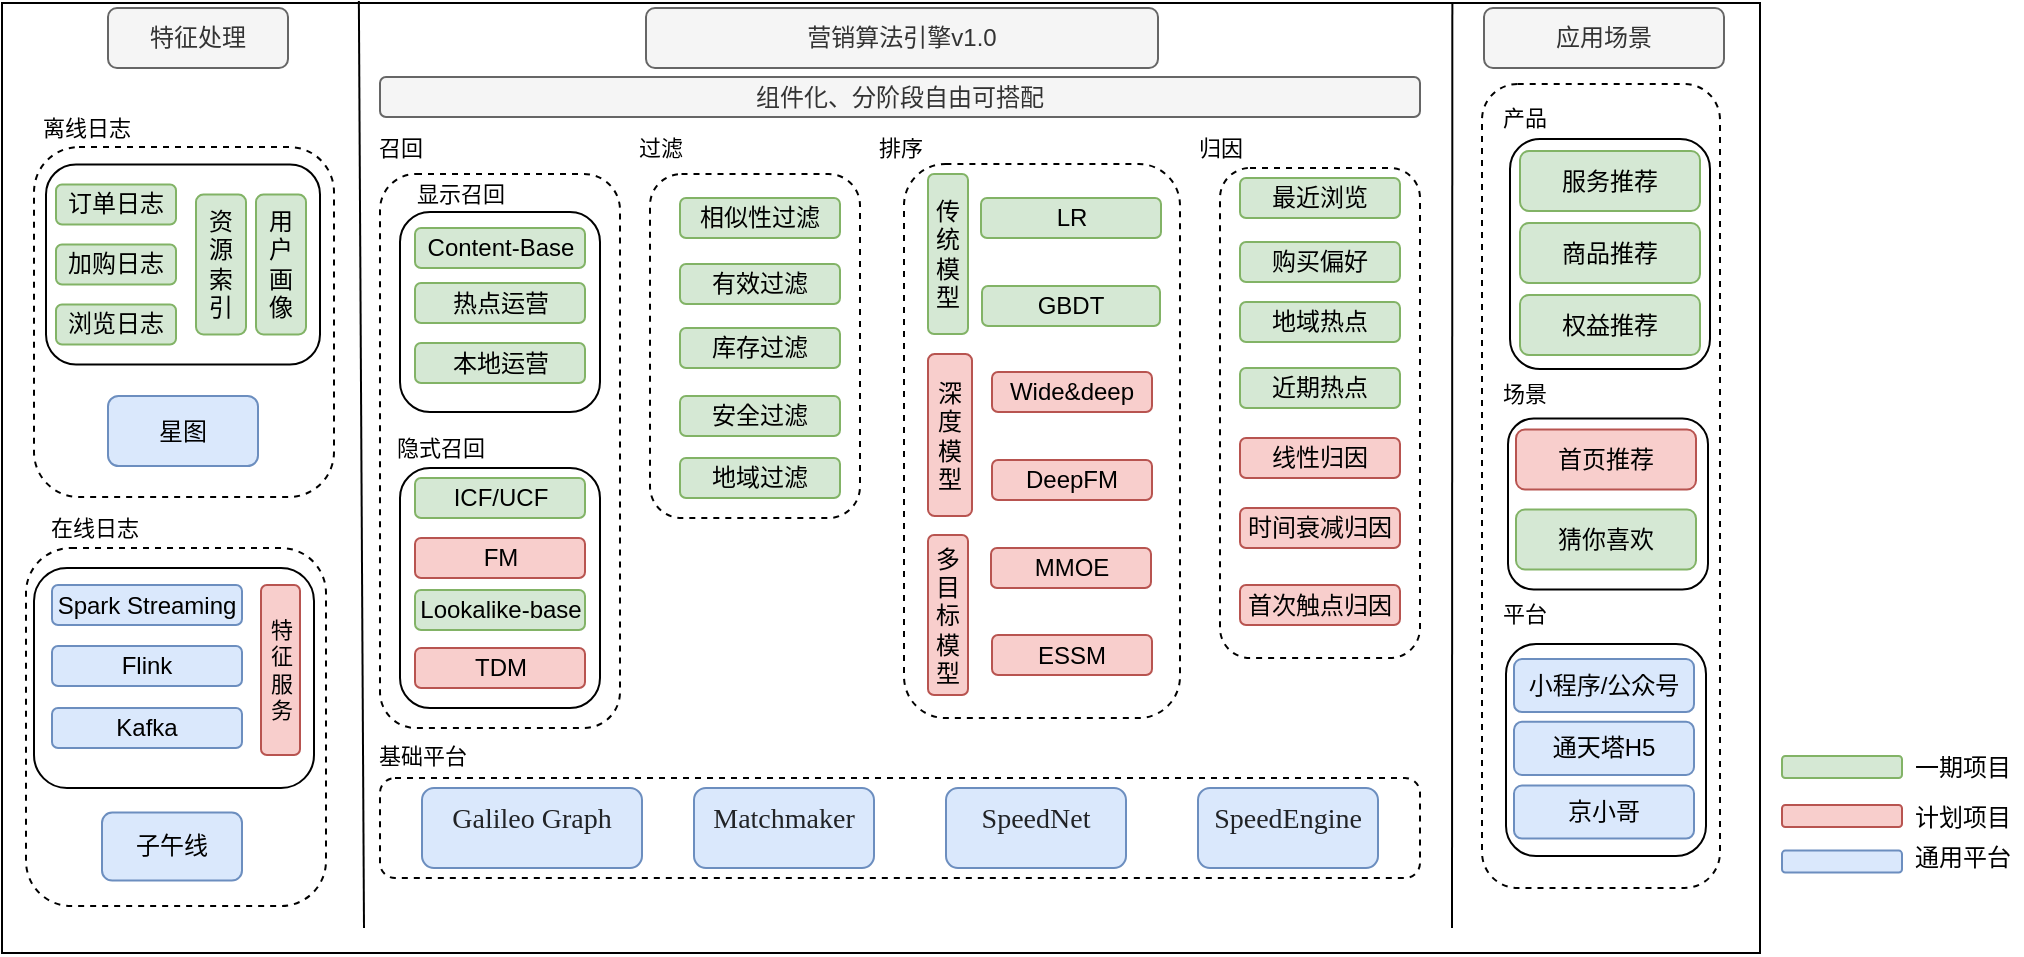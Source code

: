 <mxfile version="18.1.3" type="github">
  <diagram id="r7wa6TopY0feW6AkSZAH" name="Page-1">
    <mxGraphModel dx="914" dy="546" grid="1" gridSize="10" guides="1" tooltips="1" connect="1" arrows="1" fold="1" page="1" pageScale="1" pageWidth="827" pageHeight="1169" math="0" shadow="0">
      <root>
        <mxCell id="0" />
        <mxCell id="1" parent="0" />
        <mxCell id="kjMXzJhlTvLxbaJ0WXyb-154" value="" style="rounded=0;whiteSpace=wrap;html=1;labelBackgroundColor=none;fontSize=12;strokeColor=default;fillColor=none;gradientColor=none;" vertex="1" parent="1">
          <mxGeometry x="10" y="132.5" width="879" height="475" as="geometry" />
        </mxCell>
        <mxCell id="kjMXzJhlTvLxbaJ0WXyb-124" value="" style="rounded=1;whiteSpace=wrap;html=1;dashed=1;fontSize=11;fillColor=none;" vertex="1" parent="1">
          <mxGeometry x="619" y="215" width="100" height="245" as="geometry" />
        </mxCell>
        <mxCell id="kjMXzJhlTvLxbaJ0WXyb-119" value="" style="rounded=1;whiteSpace=wrap;html=1;fontSize=11;fillColor=none;dashed=1;" vertex="1" parent="1">
          <mxGeometry x="461" y="213" width="138" height="277" as="geometry" />
        </mxCell>
        <mxCell id="kjMXzJhlTvLxbaJ0WXyb-150" value="" style="rounded=1;whiteSpace=wrap;html=1;labelBackgroundColor=none;fontSize=12;strokeColor=default;fillColor=none;gradientColor=none;dashed=1;" vertex="1" parent="1">
          <mxGeometry x="22" y="405" width="150" height="179" as="geometry" />
        </mxCell>
        <mxCell id="kjMXzJhlTvLxbaJ0WXyb-106" value="" style="rounded=1;whiteSpace=wrap;html=1;fontSize=11;fillColor=none;" vertex="1" parent="1">
          <mxGeometry x="209" y="365" width="100" height="120" as="geometry" />
        </mxCell>
        <mxCell id="kjMXzJhlTvLxbaJ0WXyb-114" value="" style="rounded=1;whiteSpace=wrap;html=1;dashed=1;fontSize=11;fillColor=none;" vertex="1" parent="1">
          <mxGeometry x="199" y="218" width="120" height="277" as="geometry" />
        </mxCell>
        <mxCell id="kjMXzJhlTvLxbaJ0WXyb-116" value="" style="rounded=1;whiteSpace=wrap;html=1;fontSize=11;fillColor=none;dashed=1;" vertex="1" parent="1">
          <mxGeometry x="334" y="218" width="105" height="172" as="geometry" />
        </mxCell>
        <mxCell id="kjMXzJhlTvLxbaJ0WXyb-152" value="" style="rounded=1;whiteSpace=wrap;html=1;dashed=1;labelBackgroundColor=none;fontSize=12;strokeColor=default;fillColor=none;gradientColor=none;" vertex="1" parent="1">
          <mxGeometry x="750" y="173" width="119" height="402" as="geometry" />
        </mxCell>
        <mxCell id="kjMXzJhlTvLxbaJ0WXyb-136" value="" style="group" vertex="1" connectable="0" parent="1">
          <mxGeometry x="762" y="200.5" width="108" height="115" as="geometry" />
        </mxCell>
        <mxCell id="kjMXzJhlTvLxbaJ0WXyb-125" value="" style="rounded=1;whiteSpace=wrap;html=1;fontSize=11;fillColor=none;" vertex="1" parent="kjMXzJhlTvLxbaJ0WXyb-136">
          <mxGeometry x="2" width="100" height="115" as="geometry" />
        </mxCell>
        <mxCell id="kjMXzJhlTvLxbaJ0WXyb-135" value="" style="group" vertex="1" connectable="0" parent="kjMXzJhlTvLxbaJ0WXyb-136">
          <mxGeometry x="7" y="6" width="90" height="102" as="geometry" />
        </mxCell>
        <mxCell id="kjMXzJhlTvLxbaJ0WXyb-77" value="权益推荐" style="rounded=1;whiteSpace=wrap;html=1;fillColor=#d5e8d4;strokeColor=#82b366;" vertex="1" parent="kjMXzJhlTvLxbaJ0WXyb-135">
          <mxGeometry y="72" width="90" height="30" as="geometry" />
        </mxCell>
        <mxCell id="kjMXzJhlTvLxbaJ0WXyb-134" value="" style="group" vertex="1" connectable="0" parent="kjMXzJhlTvLxbaJ0WXyb-135">
          <mxGeometry width="90" height="66" as="geometry" />
        </mxCell>
        <mxCell id="kjMXzJhlTvLxbaJ0WXyb-76" value="服务推荐" style="rounded=1;whiteSpace=wrap;html=1;fillColor=#d5e8d4;strokeColor=#82b366;" vertex="1" parent="kjMXzJhlTvLxbaJ0WXyb-134">
          <mxGeometry width="90" height="30" as="geometry" />
        </mxCell>
        <mxCell id="kjMXzJhlTvLxbaJ0WXyb-80" value="商品推荐" style="rounded=1;whiteSpace=wrap;html=1;fillColor=#d5e8d4;strokeColor=#82b366;" vertex="1" parent="kjMXzJhlTvLxbaJ0WXyb-134">
          <mxGeometry y="36" width="90" height="30" as="geometry" />
        </mxCell>
        <mxCell id="kjMXzJhlTvLxbaJ0WXyb-126" value="" style="rounded=1;whiteSpace=wrap;html=1;fontSize=11;fillColor=none;container=0;" vertex="1" parent="1">
          <mxGeometry x="763" y="340.25" width="100" height="85.5" as="geometry" />
        </mxCell>
        <mxCell id="kjMXzJhlTvLxbaJ0WXyb-127" value="" style="rounded=1;whiteSpace=wrap;html=1;fontSize=11;fillColor=none;container=0;" vertex="1" parent="1">
          <mxGeometry x="762" y="453" width="100" height="106" as="geometry" />
        </mxCell>
        <mxCell id="kjMXzJhlTvLxbaJ0WXyb-27" value="" style="rounded=1;whiteSpace=wrap;html=1;fillColor=none;dashed=1;" vertex="1" parent="1">
          <mxGeometry x="199" y="520" width="520" height="50" as="geometry" />
        </mxCell>
        <mxCell id="kjMXzJhlTvLxbaJ0WXyb-107" value="" style="rounded=1;whiteSpace=wrap;html=1;fontSize=11;fillColor=none;container=0;" vertex="1" parent="1">
          <mxGeometry x="209" y="237" width="100" height="100" as="geometry" />
        </mxCell>
        <mxCell id="kjMXzJhlTvLxbaJ0WXyb-3" value="" style="endArrow=none;html=1;rounded=0;entryX=0.203;entryY=-0.002;entryDx=0;entryDy=0;entryPerimeter=0;" edge="1" parent="1" target="kjMXzJhlTvLxbaJ0WXyb-154">
          <mxGeometry width="50" height="50" relative="1" as="geometry">
            <mxPoint x="191" y="595" as="sourcePoint" />
            <mxPoint x="189" y="125" as="targetPoint" />
          </mxGeometry>
        </mxCell>
        <mxCell id="kjMXzJhlTvLxbaJ0WXyb-151" value="" style="rounded=1;whiteSpace=wrap;html=1;labelBackgroundColor=none;fontSize=12;strokeColor=default;fillColor=none;gradientColor=none;dashed=1;" vertex="1" parent="1">
          <mxGeometry x="26" y="204.5" width="150" height="175" as="geometry" />
        </mxCell>
        <mxCell id="kjMXzJhlTvLxbaJ0WXyb-1" value="" style="rounded=1;whiteSpace=wrap;html=1;fillColor=none;" vertex="1" parent="1">
          <mxGeometry x="32" y="213.25" width="137" height="100" as="geometry" />
        </mxCell>
        <mxCell id="kjMXzJhlTvLxbaJ0WXyb-2" value="" style="rounded=1;whiteSpace=wrap;html=1;fillColor=none;" vertex="1" parent="1">
          <mxGeometry x="26" y="415" width="140" height="110" as="geometry" />
        </mxCell>
        <mxCell id="kjMXzJhlTvLxbaJ0WXyb-7" value="" style="endArrow=none;html=1;rounded=0;entryX=0.825;entryY=0.001;entryDx=0;entryDy=0;entryPerimeter=0;" edge="1" parent="1" target="kjMXzJhlTvLxbaJ0WXyb-154">
          <mxGeometry width="50" height="50" relative="1" as="geometry">
            <mxPoint x="735" y="595" as="sourcePoint" />
            <mxPoint x="735" y="125" as="targetPoint" />
          </mxGeometry>
        </mxCell>
        <mxCell id="kjMXzJhlTvLxbaJ0WXyb-8" value="营销算法引擎v1.0" style="rounded=1;whiteSpace=wrap;html=1;fillColor=#f5f5f5;fontColor=#333333;strokeColor=#666666;" vertex="1" parent="1">
          <mxGeometry x="332" y="135" width="256" height="30" as="geometry" />
        </mxCell>
        <mxCell id="kjMXzJhlTvLxbaJ0WXyb-21" value="特征处理" style="rounded=1;whiteSpace=wrap;html=1;fillColor=#f5f5f5;fontColor=#333333;strokeColor=#666666;" vertex="1" parent="1">
          <mxGeometry x="63" y="135" width="90" height="30" as="geometry" />
        </mxCell>
        <mxCell id="kjMXzJhlTvLxbaJ0WXyb-22" value="&lt;h3 style=&quot;box-sizing: border-box; margin: 2px 0px 12px; color: rgba(0, 0, 0, 0.85); font-weight: 400; font-family: &amp;quot;PingFang SC&amp;quot;; font-size: 14px; line-height: 22px; text-align: start;&quot; data-v-6730d91e=&quot;&quot;&gt;Galileo Graph&lt;/h3&gt;" style="rounded=1;whiteSpace=wrap;html=1;fillColor=#dae8fc;strokeColor=#6c8ebf;" vertex="1" parent="1">
          <mxGeometry x="220" y="525" width="110" height="40" as="geometry" />
        </mxCell>
        <mxCell id="kjMXzJhlTvLxbaJ0WXyb-23" value="&lt;h3 style=&quot;box-sizing: border-box; margin: 2px 0px 12px; color: rgba(0, 0, 0, 0.85); font-weight: 400; font-family: &amp;quot;PingFang SC&amp;quot;; font-size: 14px; line-height: 22px; text-align: start;&quot; data-v-6730d91e=&quot;&quot;&gt;SpeedNet&lt;/h3&gt;" style="rounded=1;whiteSpace=wrap;html=1;fillColor=#dae8fc;strokeColor=#6c8ebf;" vertex="1" parent="1">
          <mxGeometry x="482" y="525" width="90" height="40" as="geometry" />
        </mxCell>
        <mxCell id="kjMXzJhlTvLxbaJ0WXyb-24" value="&lt;h3 style=&quot;box-sizing: border-box; margin: 2px 0px 12px; color: rgba(0, 0, 0, 0.85); font-weight: 400; font-family: &amp;quot;PingFang SC&amp;quot;; font-size: 14px; line-height: 22px; text-align: start;&quot; data-v-6730d91e=&quot;&quot;&gt;Matchmaker&lt;/h3&gt;" style="rounded=1;whiteSpace=wrap;html=1;fillColor=#dae8fc;strokeColor=#6c8ebf;" vertex="1" parent="1">
          <mxGeometry x="356" y="525" width="90" height="40" as="geometry" />
        </mxCell>
        <mxCell id="kjMXzJhlTvLxbaJ0WXyb-25" value="&lt;h3 style=&quot;box-sizing: border-box; margin: 2px 0px 12px; color: rgba(0, 0, 0, 0.85); font-weight: 400; font-family: &amp;quot;PingFang SC&amp;quot;; font-size: 14px; line-height: 22px; text-align: start;&quot; data-v-6730d91e=&quot;&quot;&gt;SpeedEngine&lt;/h3&gt;" style="rounded=1;whiteSpace=wrap;html=1;fillColor=#dae8fc;strokeColor=#6c8ebf;" vertex="1" parent="1">
          <mxGeometry x="608" y="525" width="90" height="40" as="geometry" />
        </mxCell>
        <mxCell id="kjMXzJhlTvLxbaJ0WXyb-28" value="&lt;font style=&quot;font-size: 12px;&quot;&gt;应用场景&lt;/font&gt;" style="rounded=1;whiteSpace=wrap;html=1;fontSize=12;fillColor=#f5f5f5;fontColor=#333333;strokeColor=#666666;" vertex="1" parent="1">
          <mxGeometry x="751" y="135" width="120" height="30" as="geometry" />
        </mxCell>
        <mxCell id="kjMXzJhlTvLxbaJ0WXyb-30" value="订单日志" style="rounded=1;whiteSpace=wrap;html=1;fillColor=#d5e8d4;strokeColor=#82b366;" vertex="1" parent="1">
          <mxGeometry x="37" y="223.25" width="60" height="20" as="geometry" />
        </mxCell>
        <mxCell id="kjMXzJhlTvLxbaJ0WXyb-31" value="浏览日志" style="rounded=1;whiteSpace=wrap;html=1;fillColor=#d5e8d4;strokeColor=#82b366;" vertex="1" parent="1">
          <mxGeometry x="37" y="283.25" width="60" height="20" as="geometry" />
        </mxCell>
        <mxCell id="kjMXzJhlTvLxbaJ0WXyb-33" value="用户画像" style="rounded=1;whiteSpace=wrap;html=1;fillColor=#d5e8d4;strokeColor=#82b366;" vertex="1" parent="1">
          <mxGeometry x="137" y="228.25" width="25" height="70" as="geometry" />
        </mxCell>
        <mxCell id="kjMXzJhlTvLxbaJ0WXyb-34" value="资源索引" style="rounded=1;whiteSpace=wrap;html=1;fillColor=#d5e8d4;strokeColor=#82b366;" vertex="1" parent="1">
          <mxGeometry x="107" y="228.25" width="25" height="70" as="geometry" />
        </mxCell>
        <mxCell id="kjMXzJhlTvLxbaJ0WXyb-47" value="相似性过滤" style="rounded=1;whiteSpace=wrap;html=1;fillColor=#d5e8d4;flipH=1;flipV=1;strokeColor=#82b366;" vertex="1" parent="1">
          <mxGeometry x="349" y="230" width="80" height="20" as="geometry" />
        </mxCell>
        <mxCell id="kjMXzJhlTvLxbaJ0WXyb-48" value="GBDT" style="rounded=1;whiteSpace=wrap;html=1;fillColor=#d5e8d4;strokeColor=#82b366;" vertex="1" parent="1">
          <mxGeometry x="500" y="274" width="89" height="20" as="geometry" />
        </mxCell>
        <mxCell id="kjMXzJhlTvLxbaJ0WXyb-49" value="库存过滤" style="rounded=1;whiteSpace=wrap;html=1;fillColor=#d5e8d4;flipH=1;flipV=1;strokeColor=#82b366;" vertex="1" parent="1">
          <mxGeometry x="349" y="295" width="80" height="20" as="geometry" />
        </mxCell>
        <mxCell id="kjMXzJhlTvLxbaJ0WXyb-55" value="地域过滤" style="rounded=1;whiteSpace=wrap;html=1;fillColor=#d5e8d4;flipH=1;flipV=1;strokeColor=#82b366;" vertex="1" parent="1">
          <mxGeometry x="349" y="360" width="80" height="20" as="geometry" />
        </mxCell>
        <mxCell id="kjMXzJhlTvLxbaJ0WXyb-56" value="传统模型" style="rounded=1;whiteSpace=wrap;html=1;fillColor=#d5e8d4;strokeColor=#82b366;" vertex="1" parent="1">
          <mxGeometry x="473" y="218" width="20" height="80" as="geometry" />
        </mxCell>
        <mxCell id="kjMXzJhlTvLxbaJ0WXyb-57" value="深度模型" style="rounded=1;whiteSpace=wrap;html=1;fillColor=#f8cecc;strokeColor=#b85450;" vertex="1" parent="1">
          <mxGeometry x="473" y="308" width="22" height="81" as="geometry" />
        </mxCell>
        <mxCell id="kjMXzJhlTvLxbaJ0WXyb-58" value="多目标模型" style="rounded=1;whiteSpace=wrap;html=1;fillColor=#f8cecc;strokeColor=#b85450;" vertex="1" parent="1">
          <mxGeometry x="473" y="398.5" width="20" height="80" as="geometry" />
        </mxCell>
        <mxCell id="kjMXzJhlTvLxbaJ0WXyb-59" value="LR" style="rounded=1;whiteSpace=wrap;html=1;fillColor=#d5e8d4;strokeColor=#82b366;" vertex="1" parent="1">
          <mxGeometry x="499.5" y="230" width="90" height="20" as="geometry" />
        </mxCell>
        <mxCell id="kjMXzJhlTvLxbaJ0WXyb-60" value="有效过滤" style="rounded=1;whiteSpace=wrap;html=1;fillColor=#d5e8d4;flipH=1;flipV=1;strokeColor=#82b366;" vertex="1" parent="1">
          <mxGeometry x="349" y="263" width="80" height="20" as="geometry" />
        </mxCell>
        <mxCell id="kjMXzJhlTvLxbaJ0WXyb-62" value="Wide&amp;amp;deep" style="rounded=1;whiteSpace=wrap;html=1;fillColor=#f8cecc;strokeColor=#b85450;" vertex="1" parent="1">
          <mxGeometry x="505" y="317" width="80" height="20" as="geometry" />
        </mxCell>
        <mxCell id="kjMXzJhlTvLxbaJ0WXyb-64" value="DeepFM" style="rounded=1;whiteSpace=wrap;html=1;fillColor=#f8cecc;strokeColor=#b85450;" vertex="1" parent="1">
          <mxGeometry x="505" y="361" width="80" height="20" as="geometry" />
        </mxCell>
        <mxCell id="kjMXzJhlTvLxbaJ0WXyb-68" value="ESSM" style="rounded=1;whiteSpace=wrap;html=1;fillColor=#f8cecc;strokeColor=#b85450;" vertex="1" parent="1">
          <mxGeometry x="505" y="448.5" width="80" height="20" as="geometry" />
        </mxCell>
        <mxCell id="kjMXzJhlTvLxbaJ0WXyb-69" value="MMOE" style="rounded=1;whiteSpace=wrap;html=1;fillColor=#f8cecc;strokeColor=#b85450;" vertex="1" parent="1">
          <mxGeometry x="504.5" y="405" width="80" height="20" as="geometry" />
        </mxCell>
        <mxCell id="kjMXzJhlTvLxbaJ0WXyb-72" value="加购日志" style="rounded=1;whiteSpace=wrap;html=1;fillColor=#d5e8d4;strokeColor=#82b366;" vertex="1" parent="1">
          <mxGeometry x="37" y="253.25" width="60" height="20" as="geometry" />
        </mxCell>
        <mxCell id="kjMXzJhlTvLxbaJ0WXyb-75" value="特&lt;br&gt;征&lt;br&gt;服&lt;br&gt;务" style="rounded=1;whiteSpace=wrap;html=1;fontSize=11;fillColor=#f8cecc;strokeColor=#b85450;" vertex="1" parent="1">
          <mxGeometry x="139.5" y="423.5" width="19.5" height="85" as="geometry" />
        </mxCell>
        <mxCell id="kjMXzJhlTvLxbaJ0WXyb-84" value="最近浏览" style="rounded=1;whiteSpace=wrap;html=1;fillColor=#d5e8d4;strokeColor=#82b366;" vertex="1" parent="1">
          <mxGeometry x="629" y="220" width="80" height="20" as="geometry" />
        </mxCell>
        <mxCell id="kjMXzJhlTvLxbaJ0WXyb-86" value="近期热点" style="rounded=1;whiteSpace=wrap;html=1;fillColor=#d5e8d4;strokeColor=#82b366;" vertex="1" parent="1">
          <mxGeometry x="629" y="315" width="80" height="20" as="geometry" />
        </mxCell>
        <mxCell id="kjMXzJhlTvLxbaJ0WXyb-87" value="地域热点" style="rounded=1;whiteSpace=wrap;html=1;fillColor=#d5e8d4;strokeColor=#82b366;" vertex="1" parent="1">
          <mxGeometry x="629" y="282" width="80" height="20" as="geometry" />
        </mxCell>
        <mxCell id="kjMXzJhlTvLxbaJ0WXyb-88" value="购买偏好" style="rounded=1;whiteSpace=wrap;html=1;fillColor=#d5e8d4;strokeColor=#82b366;" vertex="1" parent="1">
          <mxGeometry x="629" y="252" width="80" height="20" as="geometry" />
        </mxCell>
        <mxCell id="kjMXzJhlTvLxbaJ0WXyb-104" value="离线日志" style="text;html=1;align=center;verticalAlign=middle;resizable=0;points=[];autosize=1;strokeColor=none;fillColor=none;fontSize=11;" vertex="1" parent="1">
          <mxGeometry x="22" y="184.5" width="60" height="20" as="geometry" />
        </mxCell>
        <mxCell id="kjMXzJhlTvLxbaJ0WXyb-105" value="在线日志" style="text;html=1;align=center;verticalAlign=middle;resizable=0;points=[];autosize=1;strokeColor=none;fillColor=none;fontSize=11;" vertex="1" parent="1">
          <mxGeometry x="26" y="385" width="60" height="20" as="geometry" />
        </mxCell>
        <mxCell id="kjMXzJhlTvLxbaJ0WXyb-110" value="&lt;font style=&quot;font-size: 11px;&quot;&gt;显示召回&lt;/font&gt;" style="text;html=1;align=center;verticalAlign=middle;resizable=0;points=[];autosize=1;strokeColor=none;fillColor=none;fontSize=11;" vertex="1" parent="1">
          <mxGeometry x="209" y="218" width="60" height="20" as="geometry" />
        </mxCell>
        <mxCell id="kjMXzJhlTvLxbaJ0WXyb-111" value="隐式召回" style="text;html=1;align=center;verticalAlign=middle;resizable=0;points=[];autosize=1;strokeColor=none;fillColor=none;fontSize=11;" vertex="1" parent="1">
          <mxGeometry x="199" y="345" width="60" height="20" as="geometry" />
        </mxCell>
        <mxCell id="kjMXzJhlTvLxbaJ0WXyb-115" value="召回" style="text;html=1;align=center;verticalAlign=middle;resizable=0;points=[];autosize=1;strokeColor=none;fillColor=none;fontSize=11;" vertex="1" parent="1">
          <mxGeometry x="189" y="195" width="40" height="20" as="geometry" />
        </mxCell>
        <mxCell id="kjMXzJhlTvLxbaJ0WXyb-117" value="过滤" style="text;html=1;align=center;verticalAlign=middle;resizable=0;points=[];autosize=1;strokeColor=none;fillColor=none;fontSize=11;" vertex="1" parent="1">
          <mxGeometry x="319" y="195" width="40" height="20" as="geometry" />
        </mxCell>
        <mxCell id="kjMXzJhlTvLxbaJ0WXyb-120" value="排序" style="text;html=1;align=center;verticalAlign=middle;resizable=0;points=[];autosize=1;strokeColor=none;fillColor=none;fontSize=11;" vertex="1" parent="1">
          <mxGeometry x="439" y="195" width="40" height="20" as="geometry" />
        </mxCell>
        <mxCell id="kjMXzJhlTvLxbaJ0WXyb-123" value="归因" style="text;html=1;align=center;verticalAlign=middle;resizable=0;points=[];autosize=1;strokeColor=none;fillColor=none;fontSize=11;" vertex="1" parent="1">
          <mxGeometry x="599" y="195" width="40" height="20" as="geometry" />
        </mxCell>
        <mxCell id="kjMXzJhlTvLxbaJ0WXyb-131" value="平台" style="text;html=1;align=center;verticalAlign=middle;resizable=0;points=[];autosize=1;strokeColor=none;fillColor=none;fontSize=11;" vertex="1" parent="1">
          <mxGeometry x="751" y="428" width="40" height="20" as="geometry" />
        </mxCell>
        <mxCell id="kjMXzJhlTvLxbaJ0WXyb-132" value="场景" style="text;html=1;align=center;verticalAlign=middle;resizable=0;points=[];autosize=1;strokeColor=none;fillColor=none;fontSize=11;" vertex="1" parent="1">
          <mxGeometry x="751" y="318" width="40" height="20" as="geometry" />
        </mxCell>
        <mxCell id="kjMXzJhlTvLxbaJ0WXyb-133" value="产品" style="text;html=1;align=center;verticalAlign=middle;resizable=0;points=[];autosize=1;strokeColor=none;fillColor=none;fontSize=11;" vertex="1" parent="1">
          <mxGeometry x="751" y="180" width="40" height="20" as="geometry" />
        </mxCell>
        <mxCell id="kjMXzJhlTvLxbaJ0WXyb-82" value="小程序/公众号" style="rounded=1;whiteSpace=wrap;html=1;fillColor=#dae8fc;container=0;strokeColor=#6c8ebf;" vertex="1" parent="1">
          <mxGeometry x="766" y="460.519" width="90" height="26.538" as="geometry" />
        </mxCell>
        <mxCell id="kjMXzJhlTvLxbaJ0WXyb-129" value="通天塔H5" style="rounded=1;whiteSpace=wrap;html=1;fillColor=#dae8fc;container=0;strokeColor=#6c8ebf;" vertex="1" parent="1">
          <mxGeometry x="766" y="491.923" width="90" height="26.538" as="geometry" />
        </mxCell>
        <mxCell id="kjMXzJhlTvLxbaJ0WXyb-130" value="京小哥&lt;br&gt;" style="rounded=1;whiteSpace=wrap;html=1;fillColor=#dae8fc;container=0;strokeColor=#6c8ebf;" vertex="1" parent="1">
          <mxGeometry x="766" y="523.769" width="90" height="26.538" as="geometry" />
        </mxCell>
        <mxCell id="kjMXzJhlTvLxbaJ0WXyb-81" value="首页推荐" style="rounded=1;whiteSpace=wrap;html=1;fillColor=#f8cecc;container=0;strokeColor=#b85450;" vertex="1" parent="1">
          <mxGeometry x="767" y="345.75" width="90" height="30" as="geometry" />
        </mxCell>
        <mxCell id="kjMXzJhlTvLxbaJ0WXyb-83" value="猜你喜欢" style="rounded=1;whiteSpace=wrap;html=1;fillColor=#d5e8d4;container=0;strokeColor=#82b366;" vertex="1" parent="1">
          <mxGeometry x="767" y="385.75" width="90" height="30" as="geometry" />
        </mxCell>
        <mxCell id="kjMXzJhlTvLxbaJ0WXyb-139" value="组件化、分阶段自由可搭配" style="rounded=1;whiteSpace=wrap;html=1;fillColor=#f5f5f5;fontColor=#333333;strokeColor=#666666;" vertex="1" parent="1">
          <mxGeometry x="199" y="169.5" width="520" height="20" as="geometry" />
        </mxCell>
        <mxCell id="kjMXzJhlTvLxbaJ0WXyb-140" value="基础平台" style="text;html=1;align=center;verticalAlign=middle;resizable=0;points=[];autosize=1;strokeColor=none;fillColor=none;fontSize=11;" vertex="1" parent="1">
          <mxGeometry x="190" y="499" width="60" height="20" as="geometry" />
        </mxCell>
        <mxCell id="kjMXzJhlTvLxbaJ0WXyb-32" value="Content-Base" style="rounded=1;whiteSpace=wrap;html=1;imageWidth=24;fillColor=#d5e8d4;strokeColor=#82b366;" vertex="1" parent="1">
          <mxGeometry x="216.5" y="245" width="85" height="20" as="geometry" />
        </mxCell>
        <mxCell id="kjMXzJhlTvLxbaJ0WXyb-45" value="热点运营" style="rounded=1;whiteSpace=wrap;html=1;fillColor=#d5e8d4;strokeColor=#82b366;" vertex="1" parent="1">
          <mxGeometry x="216.5" y="272.5" width="85" height="20" as="geometry" />
        </mxCell>
        <mxCell id="kjMXzJhlTvLxbaJ0WXyb-71" value="本地运营" style="rounded=1;whiteSpace=wrap;html=1;fillColor=#d5e8d4;strokeColor=#82b366;" vertex="1" parent="1">
          <mxGeometry x="216.5" y="302.5" width="85" height="20" as="geometry" />
        </mxCell>
        <mxCell id="kjMXzJhlTvLxbaJ0WXyb-144" value="星图" style="rounded=1;whiteSpace=wrap;html=1;labelBackgroundColor=none;fontSize=12;strokeColor=#6c8ebf;fillColor=#dae8fc;" vertex="1" parent="1">
          <mxGeometry x="63" y="329" width="75" height="35" as="geometry" />
        </mxCell>
        <mxCell id="kjMXzJhlTvLxbaJ0WXyb-145" value="子午线" style="rounded=1;whiteSpace=wrap;html=1;labelBackgroundColor=none;fontSize=12;strokeColor=#6c8ebf;fillColor=#dae8fc;" vertex="1" parent="1">
          <mxGeometry x="60" y="537.31" width="70" height="34" as="geometry" />
        </mxCell>
        <mxCell id="kjMXzJhlTvLxbaJ0WXyb-146" value="Flink" style="rounded=1;whiteSpace=wrap;html=1;labelBackgroundColor=none;fontSize=12;strokeColor=#6c8ebf;fillColor=#dae8fc;" vertex="1" parent="1">
          <mxGeometry x="35" y="454" width="95" height="20" as="geometry" />
        </mxCell>
        <mxCell id="kjMXzJhlTvLxbaJ0WXyb-148" value="Kafka" style="rounded=1;whiteSpace=wrap;html=1;labelBackgroundColor=none;fontSize=12;strokeColor=#6c8ebf;fillColor=#dae8fc;" vertex="1" parent="1">
          <mxGeometry x="35" y="485" width="95" height="20" as="geometry" />
        </mxCell>
        <mxCell id="kjMXzJhlTvLxbaJ0WXyb-149" value="Spark Streaming" style="rounded=1;whiteSpace=wrap;html=1;labelBackgroundColor=none;fontSize=12;strokeColor=#6c8ebf;fillColor=#dae8fc;" vertex="1" parent="1">
          <mxGeometry x="35" y="423.5" width="95" height="20" as="geometry" />
        </mxCell>
        <mxCell id="kjMXzJhlTvLxbaJ0WXyb-51" value="ICF/UCF" style="rounded=1;whiteSpace=wrap;html=1;fillColor=#d5e8d4;strokeColor=#82b366;" vertex="1" parent="1">
          <mxGeometry x="216.5" y="370" width="85" height="20" as="geometry" />
        </mxCell>
        <mxCell id="kjMXzJhlTvLxbaJ0WXyb-52" value="FM" style="rounded=1;whiteSpace=wrap;html=1;fillColor=#f8cecc;strokeColor=#b85450;" vertex="1" parent="1">
          <mxGeometry x="216.5" y="400" width="85" height="20" as="geometry" />
        </mxCell>
        <mxCell id="kjMXzJhlTvLxbaJ0WXyb-53" value="Lookalike-base" style="rounded=1;whiteSpace=wrap;html=1;fillColor=#d5e8d4;strokeColor=#82b366;" vertex="1" parent="1">
          <mxGeometry x="216.5" y="426" width="85" height="20" as="geometry" />
        </mxCell>
        <mxCell id="kjMXzJhlTvLxbaJ0WXyb-54" value="TDM" style="rounded=1;whiteSpace=wrap;html=1;fillColor=#f8cecc;strokeColor=#b85450;" vertex="1" parent="1">
          <mxGeometry x="216.5" y="455" width="85" height="20" as="geometry" />
        </mxCell>
        <mxCell id="kjMXzJhlTvLxbaJ0WXyb-171" value="线性归因" style="rounded=1;whiteSpace=wrap;html=1;fillColor=#f8cecc;strokeColor=#b85450;" vertex="1" parent="1">
          <mxGeometry x="629" y="350" width="80" height="20" as="geometry" />
        </mxCell>
        <mxCell id="kjMXzJhlTvLxbaJ0WXyb-172" value="首次触点归因" style="rounded=1;whiteSpace=wrap;html=1;fillColor=#f8cecc;strokeColor=#b85450;" vertex="1" parent="1">
          <mxGeometry x="629" y="423.5" width="80" height="20" as="geometry" />
        </mxCell>
        <mxCell id="kjMXzJhlTvLxbaJ0WXyb-173" value="时间衰减归因" style="rounded=1;whiteSpace=wrap;html=1;fillColor=#f8cecc;strokeColor=#b85450;" vertex="1" parent="1">
          <mxGeometry x="629" y="385" width="80" height="20" as="geometry" />
        </mxCell>
        <mxCell id="kjMXzJhlTvLxbaJ0WXyb-174" value="" style="rounded=1;whiteSpace=wrap;html=1;labelBackgroundColor=none;fontSize=12;strokeColor=#82b366;fillColor=#d5e8d4;" vertex="1" parent="1">
          <mxGeometry x="900" y="509" width="60" height="11" as="geometry" />
        </mxCell>
        <mxCell id="kjMXzJhlTvLxbaJ0WXyb-175" value="" style="rounded=1;whiteSpace=wrap;html=1;labelBackgroundColor=none;fontSize=12;strokeColor=#b85450;fillColor=#f8cecc;" vertex="1" parent="1">
          <mxGeometry x="900" y="533.5" width="60" height="11" as="geometry" />
        </mxCell>
        <mxCell id="kjMXzJhlTvLxbaJ0WXyb-176" value="" style="rounded=1;whiteSpace=wrap;html=1;labelBackgroundColor=none;fontSize=12;strokeColor=#6c8ebf;fillColor=#dae8fc;" vertex="1" parent="1">
          <mxGeometry x="900" y="556.31" width="60" height="11" as="geometry" />
        </mxCell>
        <mxCell id="kjMXzJhlTvLxbaJ0WXyb-177" value="计划项目" style="text;html=1;align=center;verticalAlign=middle;resizable=0;points=[];autosize=1;strokeColor=none;fillColor=none;fontSize=12;" vertex="1" parent="1">
          <mxGeometry x="960" y="530" width="60" height="20" as="geometry" />
        </mxCell>
        <mxCell id="kjMXzJhlTvLxbaJ0WXyb-178" value="一期项目" style="text;html=1;align=center;verticalAlign=middle;resizable=0;points=[];autosize=1;strokeColor=none;fillColor=none;fontSize=12;" vertex="1" parent="1">
          <mxGeometry x="960" y="505" width="60" height="20" as="geometry" />
        </mxCell>
        <mxCell id="kjMXzJhlTvLxbaJ0WXyb-179" value="通用平台" style="text;html=1;align=center;verticalAlign=middle;resizable=0;points=[];autosize=1;strokeColor=none;fillColor=none;fontSize=12;" vertex="1" parent="1">
          <mxGeometry x="960" y="550" width="60" height="20" as="geometry" />
        </mxCell>
        <mxCell id="kjMXzJhlTvLxbaJ0WXyb-180" value="安全过滤" style="rounded=1;whiteSpace=wrap;html=1;fillColor=#d5e8d4;flipH=1;flipV=1;strokeColor=#82b366;" vertex="1" parent="1">
          <mxGeometry x="349" y="329" width="80" height="20" as="geometry" />
        </mxCell>
      </root>
    </mxGraphModel>
  </diagram>
</mxfile>

